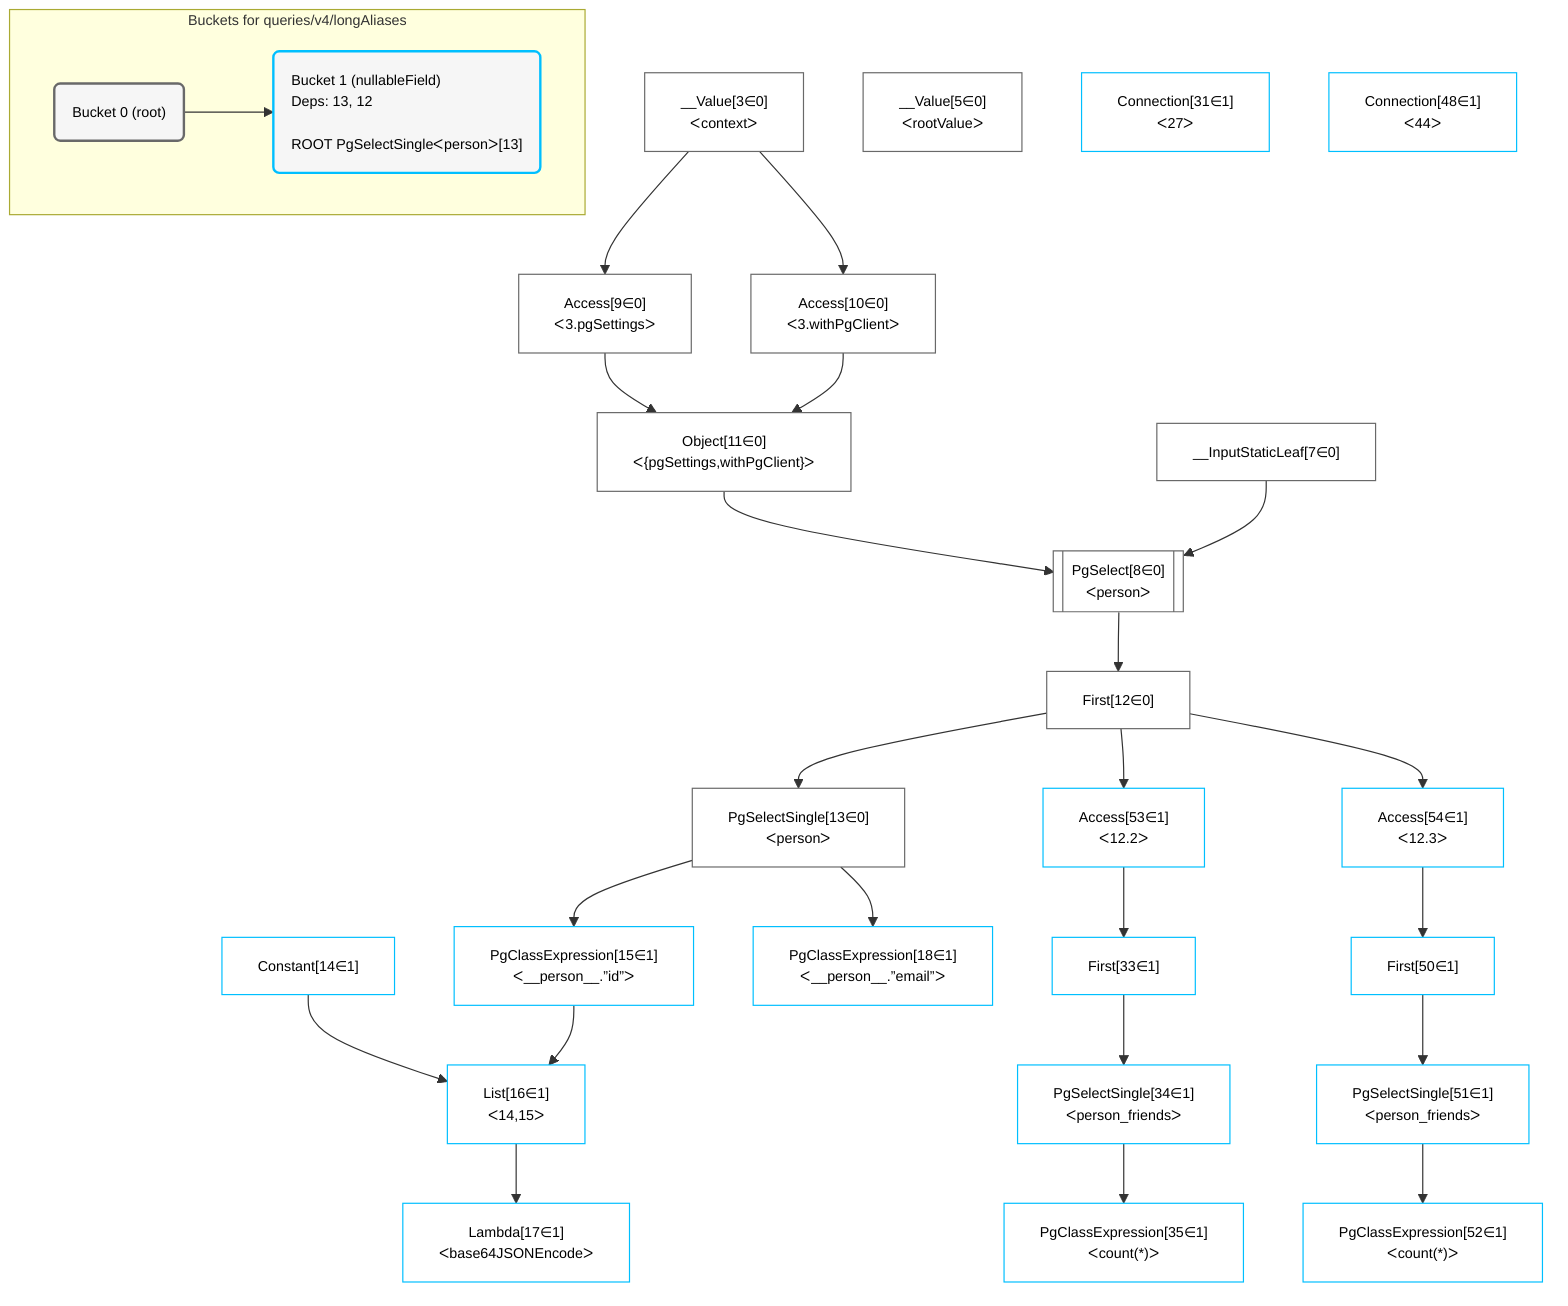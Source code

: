 %%{init: {'themeVariables': { 'fontSize': '12px'}}}%%
graph TD
    classDef path fill:#eee,stroke:#000,color:#000
    classDef plan fill:#fff,stroke-width:1px,color:#000
    classDef itemplan fill:#fff,stroke-width:2px,color:#000
    classDef sideeffectplan fill:#f00,stroke-width:2px,color:#000
    classDef bucket fill:#f6f6f6,color:#000,stroke-width:2px,text-align:left


    %% define steps
    __Value3["__Value[3∈0]<br />ᐸcontextᐳ"]:::plan
    __Value5["__Value[5∈0]<br />ᐸrootValueᐳ"]:::plan
    __InputStaticLeaf7["__InputStaticLeaf[7∈0]"]:::plan
    Access9["Access[9∈0]<br />ᐸ3.pgSettingsᐳ"]:::plan
    Access10["Access[10∈0]<br />ᐸ3.withPgClientᐳ"]:::plan
    Object11["Object[11∈0]<br />ᐸ{pgSettings,withPgClient}ᐳ"]:::plan
    PgSelect8[["PgSelect[8∈0]<br />ᐸpersonᐳ"]]:::plan
    First12["First[12∈0]"]:::plan
    PgSelectSingle13["PgSelectSingle[13∈0]<br />ᐸpersonᐳ"]:::plan
    Constant14["Constant[14∈1]"]:::plan
    PgClassExpression15["PgClassExpression[15∈1]<br />ᐸ__person__.”id”ᐳ"]:::plan
    List16["List[16∈1]<br />ᐸ14,15ᐳ"]:::plan
    Lambda17["Lambda[17∈1]<br />ᐸbase64JSONEncodeᐳ"]:::plan
    PgClassExpression18["PgClassExpression[18∈1]<br />ᐸ__person__.”email”ᐳ"]:::plan
    Connection31["Connection[31∈1]<br />ᐸ27ᐳ"]:::plan
    Access53["Access[53∈1]<br />ᐸ12.2ᐳ"]:::plan
    First33["First[33∈1]"]:::plan
    PgSelectSingle34["PgSelectSingle[34∈1]<br />ᐸperson_friendsᐳ"]:::plan
    PgClassExpression35["PgClassExpression[35∈1]<br />ᐸcount(*)ᐳ"]:::plan
    Connection48["Connection[48∈1]<br />ᐸ44ᐳ"]:::plan
    Access54["Access[54∈1]<br />ᐸ12.3ᐳ"]:::plan
    First50["First[50∈1]"]:::plan
    PgSelectSingle51["PgSelectSingle[51∈1]<br />ᐸperson_friendsᐳ"]:::plan
    PgClassExpression52["PgClassExpression[52∈1]<br />ᐸcount(*)ᐳ"]:::plan

    %% plan dependencies
    __Value3 --> Access9
    __Value3 --> Access10
    Access9 & Access10 --> Object11
    Object11 & __InputStaticLeaf7 --> PgSelect8
    PgSelect8 --> First12
    First12 --> PgSelectSingle13
    PgSelectSingle13 --> PgClassExpression15
    Constant14 & PgClassExpression15 --> List16
    List16 --> Lambda17
    PgSelectSingle13 --> PgClassExpression18
    First12 --> Access53
    Access53 --> First33
    First33 --> PgSelectSingle34
    PgSelectSingle34 --> PgClassExpression35
    First12 --> Access54
    Access54 --> First50
    First50 --> PgSelectSingle51
    PgSelectSingle51 --> PgClassExpression52

    subgraph "Buckets for queries/v4/longAliases"
    Bucket0("Bucket 0 (root)"):::bucket
    classDef bucket0 stroke:#696969
    class Bucket0,__Value3,__Value5,__InputStaticLeaf7,PgSelect8,Access9,Access10,Object11,First12,PgSelectSingle13 bucket0
    Bucket1("Bucket 1 (nullableField)<br />Deps: 13, 12<br /><br />ROOT PgSelectSingleᐸpersonᐳ[13]"):::bucket
    classDef bucket1 stroke:#00bfff
    class Bucket1,Constant14,PgClassExpression15,List16,Lambda17,PgClassExpression18,Connection31,First33,PgSelectSingle34,PgClassExpression35,Connection48,First50,PgSelectSingle51,PgClassExpression52,Access53,Access54 bucket1
    Bucket0 --> Bucket1
    end